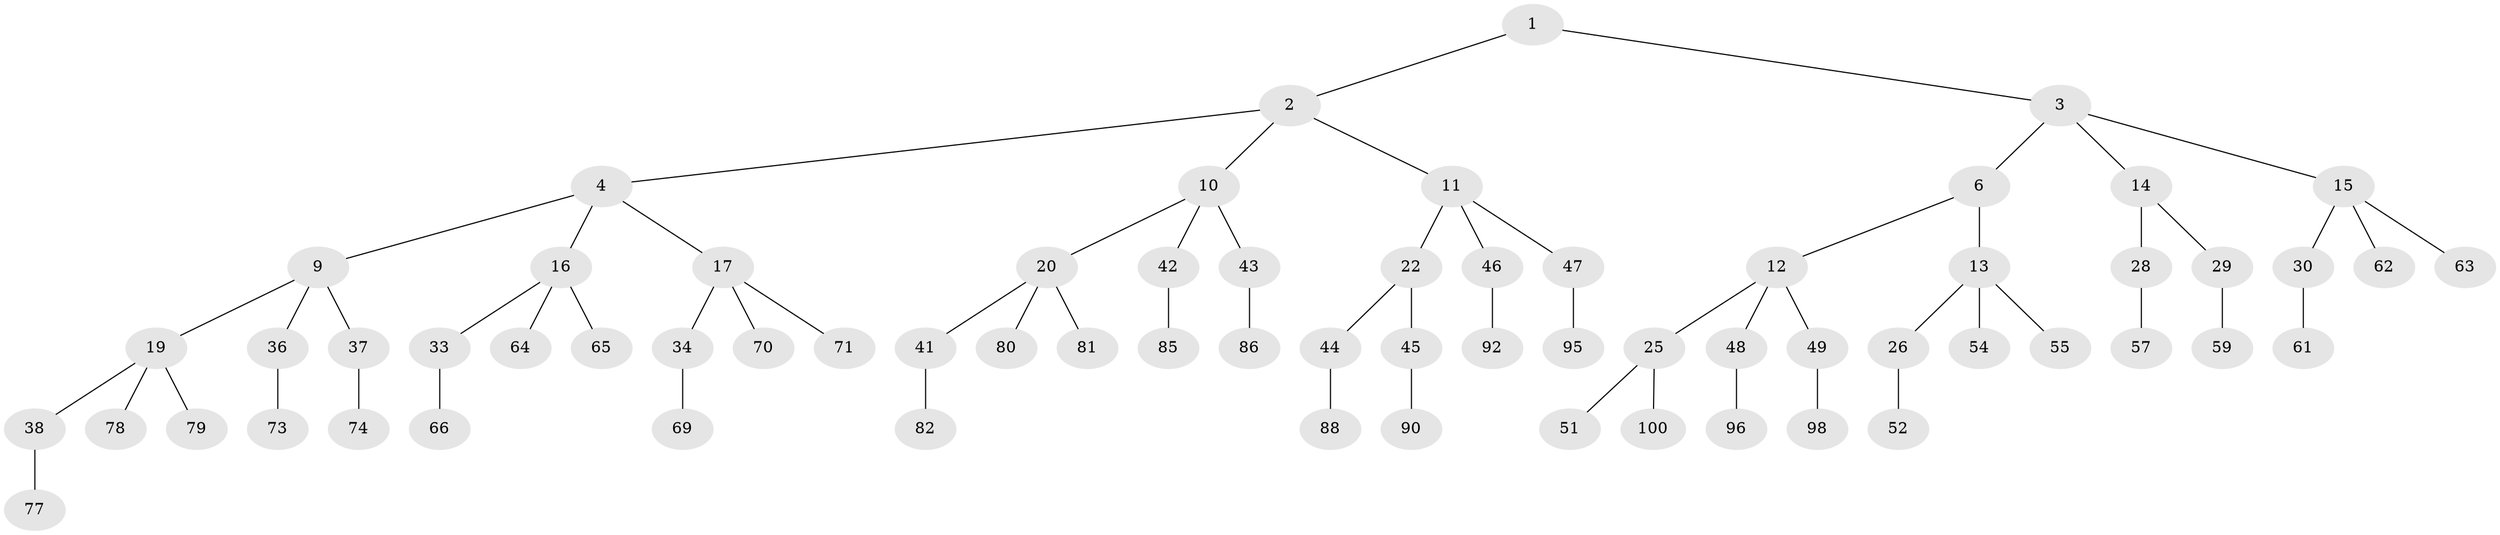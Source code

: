 // original degree distribution, {2: 0.02, 3: 0.48, 1: 0.5}
// Generated by graph-tools (version 1.1) at 2025/11/02/21/25 10:11:10]
// undirected, 68 vertices, 67 edges
graph export_dot {
graph [start="1"]
  node [color=gray90,style=filled];
  1;
  2 [latent=1,super="+5"];
  3 [latent=1,super="+7"];
  4 [latent=0.5,super="+8"];
  6 [latent=0.5];
  9 [latent=0.333333,super="+18"];
  10 [latent=0.333333,super="+21"];
  11 [latent=0.333333,super="+23"];
  12 [latent=0.333333,super="+24"];
  13 [latent=0.333333,super="+27"];
  14 [latent=0.333333];
  15 [latent=0.333333,super="+31"];
  16 [latent=0.25,super="+32"];
  17 [latent=0.25,super="+35"];
  19 [latent=0.25,super="+39"];
  20 [latent=0.25,super="+40"];
  22 [latent=0.25];
  25 [latent=0.25,super="+50"];
  26 [latent=0.25,super="+53"];
  28 [latent=0.25,super="+56"];
  29 [latent=0.25,super="+58"];
  30 [latent=0.25,super="+60"];
  33 [latent=0.2,super="+67"];
  34 [latent=0.2,super="+68"];
  36 [latent=0.2,super="+72"];
  37 [latent=0.2,super="+75"];
  38 [latent=0.2,super="+76"];
  41 [latent=0.2,super="+83"];
  42 [latent=0.2,super="+84"];
  43 [latent=0.2,super="+87"];
  44 [latent=0.2,super="+89"];
  45 [latent=0.2,super="+91"];
  46 [latent=0.2,super="+93"];
  47 [latent=0.2,super="+94"];
  48 [latent=0.2,super="+97"];
  49 [latent=0.2,super="+99"];
  51 [latent=0.2];
  52 [latent=0.2];
  54 [latent=0.2];
  55 [latent=0.2];
  57 [latent=0.2];
  59 [latent=0.2];
  61 [latent=0.2];
  62 [latent=0.2];
  63 [latent=0.2];
  64 [latent=0.166667];
  65 [latent=0.166667];
  66 [latent=0.166667];
  69 [latent=0.166667];
  70 [latent=0.166667];
  71 [latent=0.166667];
  73 [latent=0.166667];
  74 [latent=0.166667];
  77 [latent=0.166667];
  78 [latent=0.166667];
  79 [latent=0.166667];
  80 [latent=0.166667];
  81 [latent=0.166667];
  82 [latent=0.166667];
  85 [latent=0.166667];
  86 [latent=0.166667];
  88 [latent=0.166667];
  90 [latent=0.166667];
  92 [latent=0.166667];
  95 [latent=0.166667];
  96 [latent=0.166667];
  98 [latent=0.166667];
  100 [latent=0.166667];
  1 -- 2;
  1 -- 3;
  2 -- 4;
  2 -- 11;
  2 -- 10;
  3 -- 6;
  3 -- 14;
  3 -- 15;
  4 -- 9;
  4 -- 16;
  4 -- 17;
  6 -- 12;
  6 -- 13;
  9 -- 19;
  9 -- 36;
  9 -- 37;
  10 -- 20;
  10 -- 43;
  10 -- 42;
  11 -- 22;
  11 -- 46;
  11 -- 47;
  12 -- 25;
  12 -- 48;
  12 -- 49;
  13 -- 26;
  13 -- 54;
  13 -- 55;
  14 -- 28;
  14 -- 29;
  15 -- 30;
  15 -- 63;
  15 -- 62;
  16 -- 33;
  16 -- 65;
  16 -- 64;
  17 -- 34;
  17 -- 70;
  17 -- 71;
  19 -- 38;
  19 -- 78;
  19 -- 79;
  20 -- 41;
  20 -- 80;
  20 -- 81;
  22 -- 44;
  22 -- 45;
  25 -- 51;
  25 -- 100;
  26 -- 52;
  28 -- 57;
  29 -- 59;
  30 -- 61;
  33 -- 66;
  34 -- 69;
  36 -- 73;
  37 -- 74;
  38 -- 77;
  41 -- 82;
  42 -- 85;
  43 -- 86;
  44 -- 88;
  45 -- 90;
  46 -- 92;
  47 -- 95;
  48 -- 96;
  49 -- 98;
}
